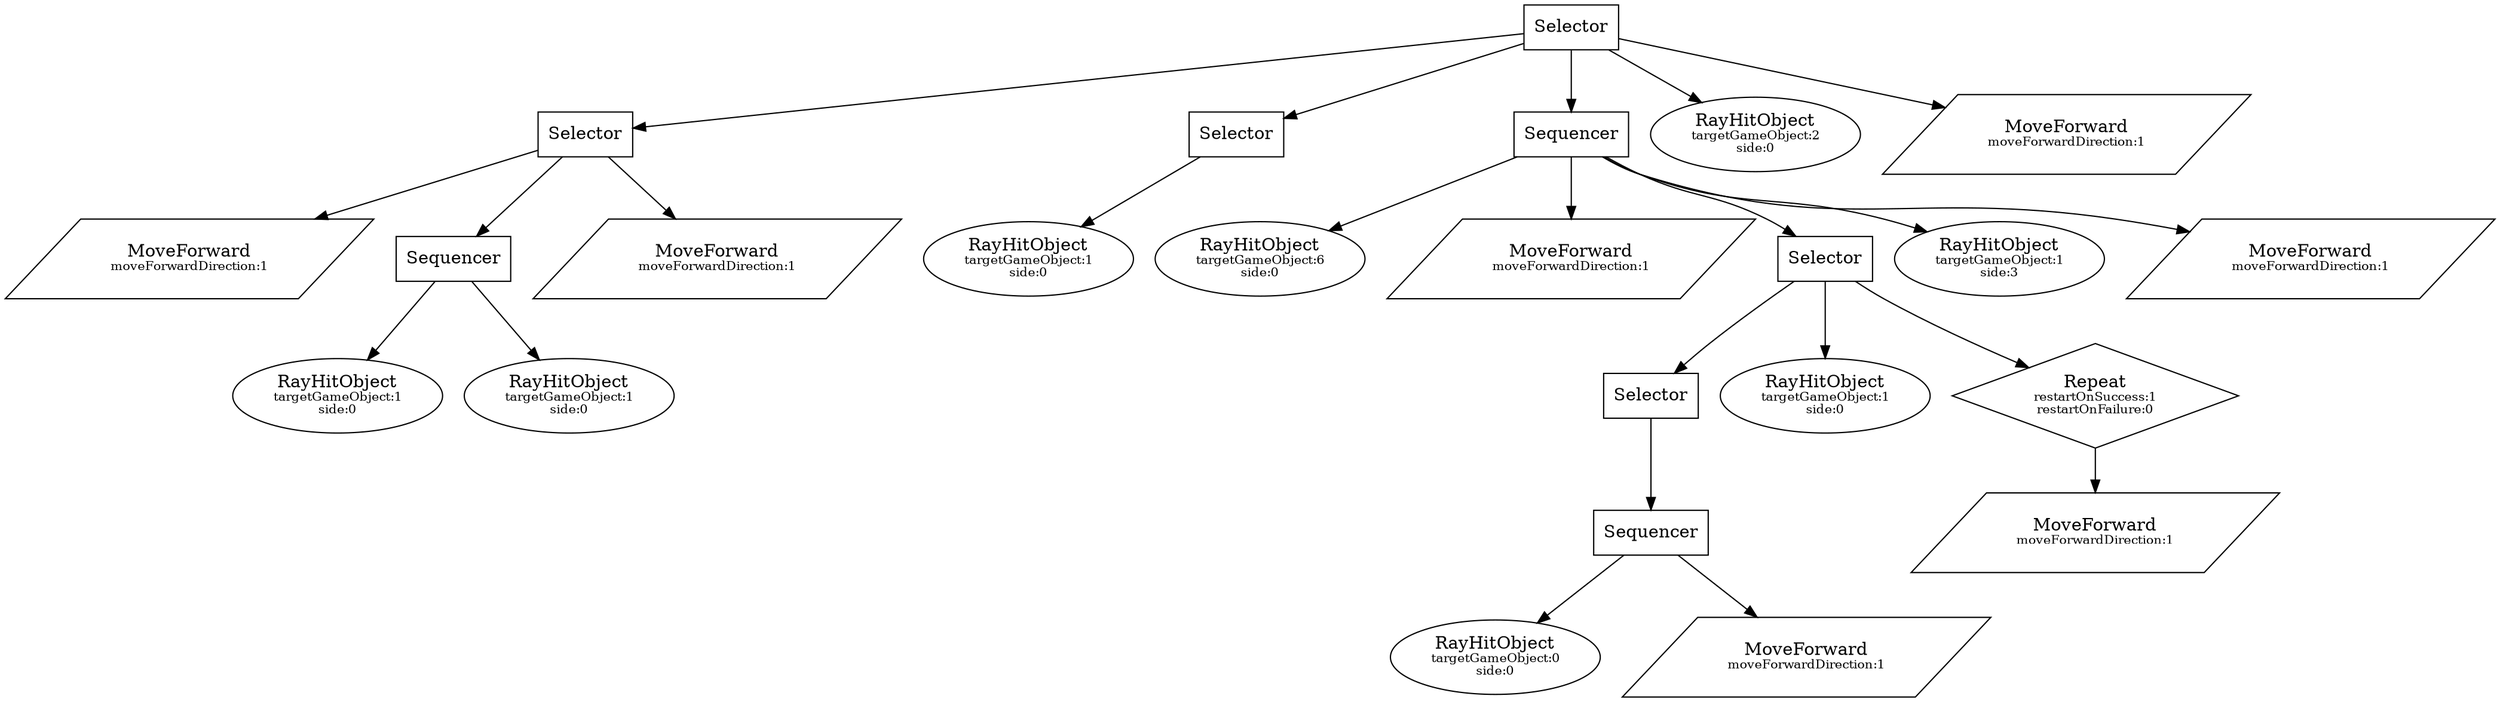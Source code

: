 digraph G {323639 [label="Selector", shape=polygon]
323640 [label="Selector", shape=polygon]
323641[label=<MoveForward<BR /><FONT POINT-SIZE="10">moveForwardDirection:1<BR /></FONT>>, shape=parallelogram]
323642 [label="Sequencer", shape=polygon]
323643[label=<RayHitObject<BR /><FONT POINT-SIZE="10">targetGameObject:1<BR />side:0<BR /></FONT>>, shape=ellipse]
323644[label=<RayHitObject<BR /><FONT POINT-SIZE="10">targetGameObject:1<BR />side:0<BR /></FONT>>, shape=ellipse]
323645[label=<MoveForward<BR /><FONT POINT-SIZE="10">moveForwardDirection:1<BR /></FONT>>, shape=parallelogram]
323646 [label="Selector", shape=polygon]
323647[label=<RayHitObject<BR /><FONT POINT-SIZE="10">targetGameObject:1<BR />side:0<BR /></FONT>>, shape=ellipse]
323648 [label="Sequencer", shape=polygon]
323649[label=<RayHitObject<BR /><FONT POINT-SIZE="10">targetGameObject:6<BR />side:0<BR /></FONT>>, shape=ellipse]
323650[label=<MoveForward<BR /><FONT POINT-SIZE="10">moveForwardDirection:1<BR /></FONT>>, shape=parallelogram]
323651 [label="Selector", shape=polygon]
323652 [label="Selector", shape=polygon]
323653 [label="Sequencer", shape=polygon]
323654[label=<RayHitObject<BR /><FONT POINT-SIZE="10">targetGameObject:0<BR />side:0<BR /></FONT>>, shape=ellipse]
323655[label=<MoveForward<BR /><FONT POINT-SIZE="10">moveForwardDirection:1<BR /></FONT>>, shape=parallelogram]
323656[label=<RayHitObject<BR /><FONT POINT-SIZE="10">targetGameObject:1<BR />side:0<BR /></FONT>>, shape=ellipse]
323670[label=<Repeat<BR /><FONT POINT-SIZE="10">restartOnSuccess:1<BR />restartOnFailure:0<BR /></FONT>>, shape=diamond]
323671[label=<MoveForward<BR /><FONT POINT-SIZE="10">moveForwardDirection:1<BR /></FONT>>, shape=parallelogram]
323658[label=<RayHitObject<BR /><FONT POINT-SIZE="10">targetGameObject:1<BR />side:3<BR /></FONT>>, shape=ellipse]
323659[label=<MoveForward<BR /><FONT POINT-SIZE="10">moveForwardDirection:1<BR /></FONT>>, shape=parallelogram]
323660[label=<RayHitObject<BR /><FONT POINT-SIZE="10">targetGameObject:2<BR />side:0<BR /></FONT>>, shape=ellipse]
323661[label=<MoveForward<BR /><FONT POINT-SIZE="10">moveForwardDirection:1<BR /></FONT>>, shape=parallelogram]
323639 -> 323640
323640 -> 323641
323640 -> 323642
323642 -> 323643
323642 -> 323644
323640 -> 323645
323639 -> 323646
323646 -> 323647
323639 -> 323648
323648 -> 323649
323648 -> 323650
323648 -> 323651
323651 -> 323652
323652 -> 323653
323653 -> 323654
323653 -> 323655
323651 -> 323656
323651 -> 323670
323670 -> 323671
323648 -> 323658
323648 -> 323659
323639 -> 323660
323639 -> 323661

}
